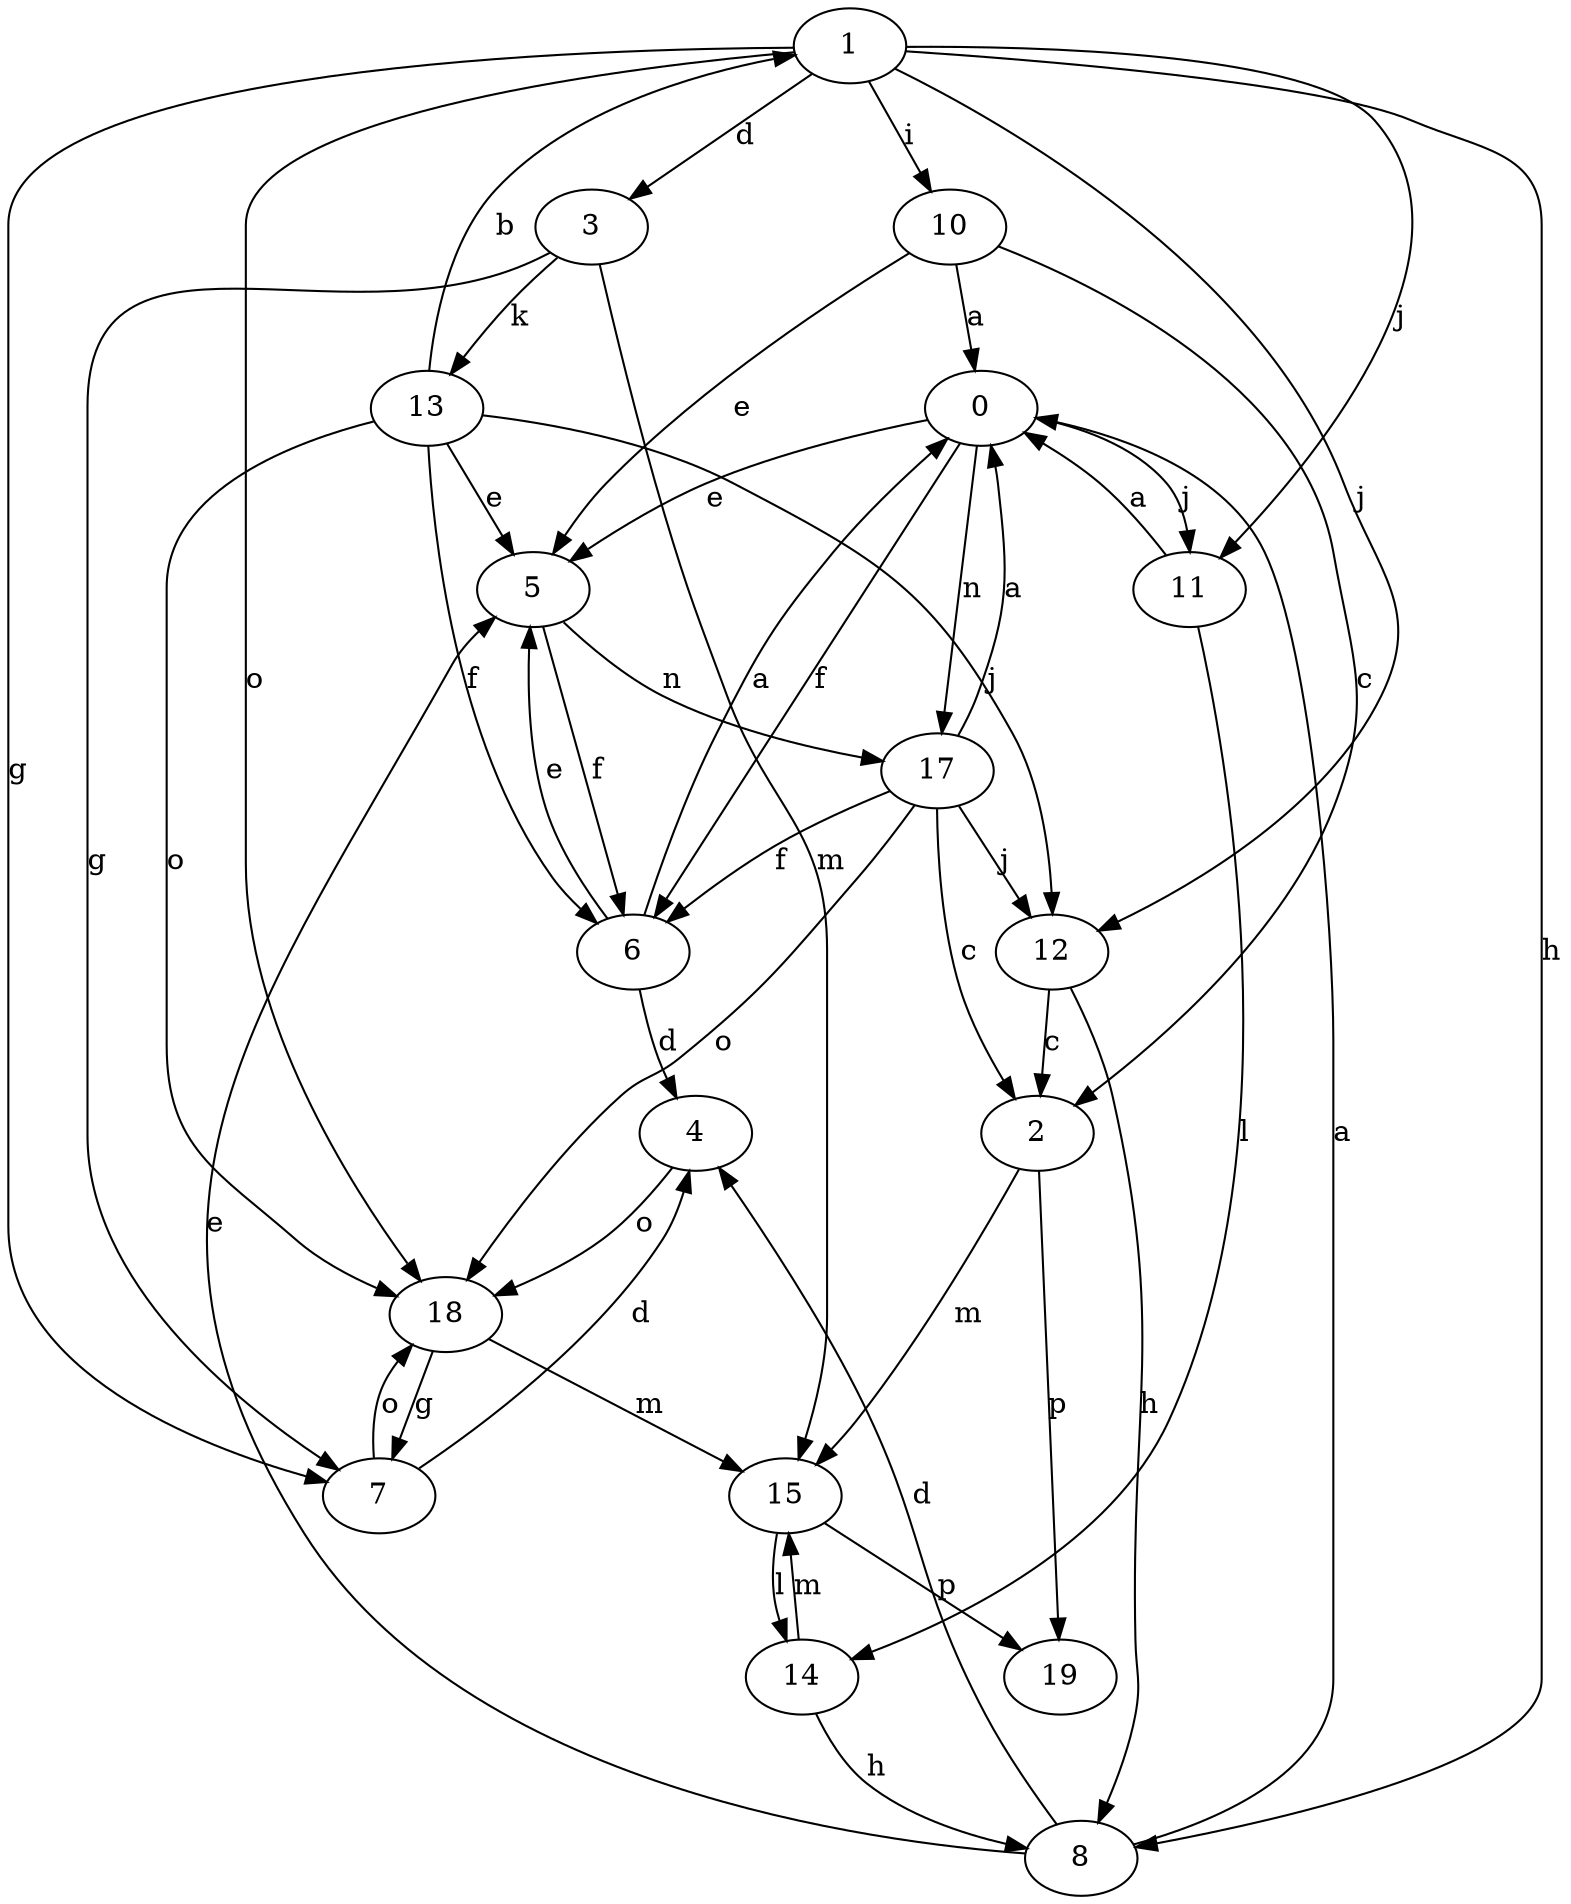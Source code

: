 strict digraph  {
0;
1;
2;
3;
4;
5;
6;
7;
8;
10;
11;
12;
13;
14;
15;
17;
18;
19;
0 -> 5  [label=e];
0 -> 6  [label=f];
0 -> 11  [label=j];
0 -> 17  [label=n];
1 -> 3  [label=d];
1 -> 7  [label=g];
1 -> 8  [label=h];
1 -> 10  [label=i];
1 -> 11  [label=j];
1 -> 12  [label=j];
1 -> 18  [label=o];
2 -> 15  [label=m];
2 -> 19  [label=p];
3 -> 7  [label=g];
3 -> 13  [label=k];
3 -> 15  [label=m];
4 -> 18  [label=o];
5 -> 6  [label=f];
5 -> 17  [label=n];
6 -> 0  [label=a];
6 -> 4  [label=d];
6 -> 5  [label=e];
7 -> 4  [label=d];
7 -> 18  [label=o];
8 -> 0  [label=a];
8 -> 4  [label=d];
8 -> 5  [label=e];
10 -> 0  [label=a];
10 -> 2  [label=c];
10 -> 5  [label=e];
11 -> 0  [label=a];
11 -> 14  [label=l];
12 -> 2  [label=c];
12 -> 8  [label=h];
13 -> 1  [label=b];
13 -> 5  [label=e];
13 -> 6  [label=f];
13 -> 12  [label=j];
13 -> 18  [label=o];
14 -> 8  [label=h];
14 -> 15  [label=m];
15 -> 14  [label=l];
15 -> 19  [label=p];
17 -> 0  [label=a];
17 -> 2  [label=c];
17 -> 6  [label=f];
17 -> 12  [label=j];
17 -> 18  [label=o];
18 -> 7  [label=g];
18 -> 15  [label=m];
}
